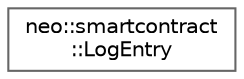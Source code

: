 digraph "Graphical Class Hierarchy"
{
 // LATEX_PDF_SIZE
  bgcolor="transparent";
  edge [fontname=Helvetica,fontsize=10,labelfontname=Helvetica,labelfontsize=10];
  node [fontname=Helvetica,fontsize=10,shape=box,height=0.2,width=0.4];
  rankdir="LR";
  Node0 [id="Node000000",label="neo::smartcontract\l::LogEntry",height=0.2,width=0.4,color="grey40", fillcolor="white", style="filled",URL="$structneo_1_1smartcontract_1_1_log_entry.html",tooltip="Represents a log entry from smart contract execution."];
}
